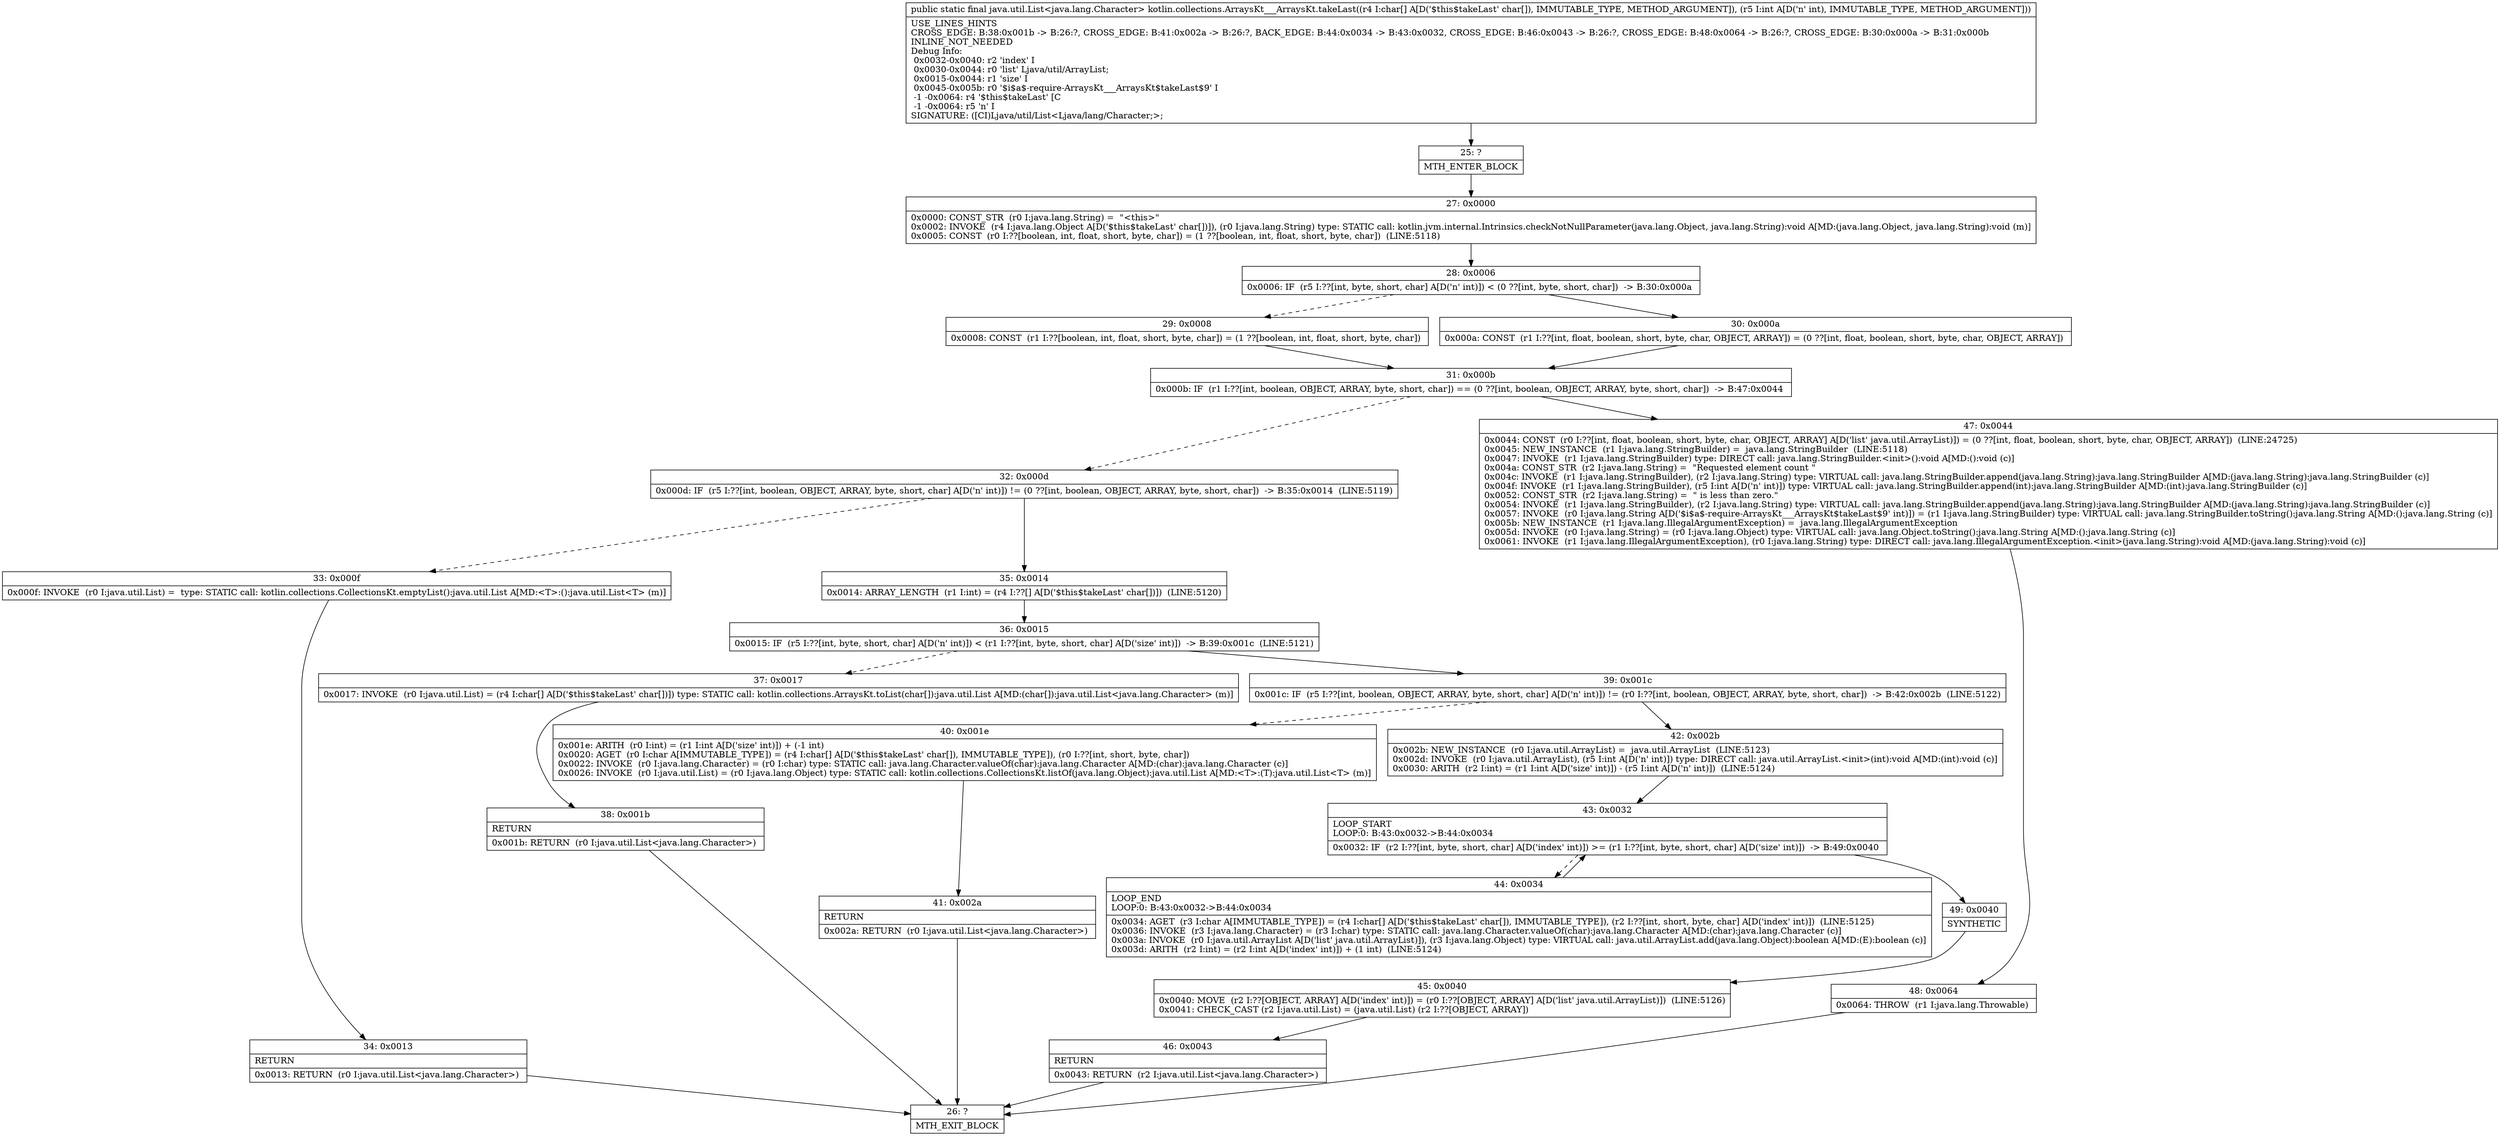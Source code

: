 digraph "CFG forkotlin.collections.ArraysKt___ArraysKt.takeLast([CI)Ljava\/util\/List;" {
Node_25 [shape=record,label="{25\:\ ?|MTH_ENTER_BLOCK\l}"];
Node_27 [shape=record,label="{27\:\ 0x0000|0x0000: CONST_STR  (r0 I:java.lang.String) =  \"\<this\>\" \l0x0002: INVOKE  (r4 I:java.lang.Object A[D('$this$takeLast' char[])]), (r0 I:java.lang.String) type: STATIC call: kotlin.jvm.internal.Intrinsics.checkNotNullParameter(java.lang.Object, java.lang.String):void A[MD:(java.lang.Object, java.lang.String):void (m)]\l0x0005: CONST  (r0 I:??[boolean, int, float, short, byte, char]) = (1 ??[boolean, int, float, short, byte, char])  (LINE:5118)\l}"];
Node_28 [shape=record,label="{28\:\ 0x0006|0x0006: IF  (r5 I:??[int, byte, short, char] A[D('n' int)]) \< (0 ??[int, byte, short, char])  \-\> B:30:0x000a \l}"];
Node_29 [shape=record,label="{29\:\ 0x0008|0x0008: CONST  (r1 I:??[boolean, int, float, short, byte, char]) = (1 ??[boolean, int, float, short, byte, char]) \l}"];
Node_31 [shape=record,label="{31\:\ 0x000b|0x000b: IF  (r1 I:??[int, boolean, OBJECT, ARRAY, byte, short, char]) == (0 ??[int, boolean, OBJECT, ARRAY, byte, short, char])  \-\> B:47:0x0044 \l}"];
Node_32 [shape=record,label="{32\:\ 0x000d|0x000d: IF  (r5 I:??[int, boolean, OBJECT, ARRAY, byte, short, char] A[D('n' int)]) != (0 ??[int, boolean, OBJECT, ARRAY, byte, short, char])  \-\> B:35:0x0014  (LINE:5119)\l}"];
Node_33 [shape=record,label="{33\:\ 0x000f|0x000f: INVOKE  (r0 I:java.util.List) =  type: STATIC call: kotlin.collections.CollectionsKt.emptyList():java.util.List A[MD:\<T\>:():java.util.List\<T\> (m)]\l}"];
Node_34 [shape=record,label="{34\:\ 0x0013|RETURN\l|0x0013: RETURN  (r0 I:java.util.List\<java.lang.Character\>) \l}"];
Node_26 [shape=record,label="{26\:\ ?|MTH_EXIT_BLOCK\l}"];
Node_35 [shape=record,label="{35\:\ 0x0014|0x0014: ARRAY_LENGTH  (r1 I:int) = (r4 I:??[] A[D('$this$takeLast' char[])])  (LINE:5120)\l}"];
Node_36 [shape=record,label="{36\:\ 0x0015|0x0015: IF  (r5 I:??[int, byte, short, char] A[D('n' int)]) \< (r1 I:??[int, byte, short, char] A[D('size' int)])  \-\> B:39:0x001c  (LINE:5121)\l}"];
Node_37 [shape=record,label="{37\:\ 0x0017|0x0017: INVOKE  (r0 I:java.util.List) = (r4 I:char[] A[D('$this$takeLast' char[])]) type: STATIC call: kotlin.collections.ArraysKt.toList(char[]):java.util.List A[MD:(char[]):java.util.List\<java.lang.Character\> (m)]\l}"];
Node_38 [shape=record,label="{38\:\ 0x001b|RETURN\l|0x001b: RETURN  (r0 I:java.util.List\<java.lang.Character\>) \l}"];
Node_39 [shape=record,label="{39\:\ 0x001c|0x001c: IF  (r5 I:??[int, boolean, OBJECT, ARRAY, byte, short, char] A[D('n' int)]) != (r0 I:??[int, boolean, OBJECT, ARRAY, byte, short, char])  \-\> B:42:0x002b  (LINE:5122)\l}"];
Node_40 [shape=record,label="{40\:\ 0x001e|0x001e: ARITH  (r0 I:int) = (r1 I:int A[D('size' int)]) + (\-1 int) \l0x0020: AGET  (r0 I:char A[IMMUTABLE_TYPE]) = (r4 I:char[] A[D('$this$takeLast' char[]), IMMUTABLE_TYPE]), (r0 I:??[int, short, byte, char]) \l0x0022: INVOKE  (r0 I:java.lang.Character) = (r0 I:char) type: STATIC call: java.lang.Character.valueOf(char):java.lang.Character A[MD:(char):java.lang.Character (c)]\l0x0026: INVOKE  (r0 I:java.util.List) = (r0 I:java.lang.Object) type: STATIC call: kotlin.collections.CollectionsKt.listOf(java.lang.Object):java.util.List A[MD:\<T\>:(T):java.util.List\<T\> (m)]\l}"];
Node_41 [shape=record,label="{41\:\ 0x002a|RETURN\l|0x002a: RETURN  (r0 I:java.util.List\<java.lang.Character\>) \l}"];
Node_42 [shape=record,label="{42\:\ 0x002b|0x002b: NEW_INSTANCE  (r0 I:java.util.ArrayList) =  java.util.ArrayList  (LINE:5123)\l0x002d: INVOKE  (r0 I:java.util.ArrayList), (r5 I:int A[D('n' int)]) type: DIRECT call: java.util.ArrayList.\<init\>(int):void A[MD:(int):void (c)]\l0x0030: ARITH  (r2 I:int) = (r1 I:int A[D('size' int)]) \- (r5 I:int A[D('n' int)])  (LINE:5124)\l}"];
Node_43 [shape=record,label="{43\:\ 0x0032|LOOP_START\lLOOP:0: B:43:0x0032\-\>B:44:0x0034\l|0x0032: IF  (r2 I:??[int, byte, short, char] A[D('index' int)]) \>= (r1 I:??[int, byte, short, char] A[D('size' int)])  \-\> B:49:0x0040 \l}"];
Node_44 [shape=record,label="{44\:\ 0x0034|LOOP_END\lLOOP:0: B:43:0x0032\-\>B:44:0x0034\l|0x0034: AGET  (r3 I:char A[IMMUTABLE_TYPE]) = (r4 I:char[] A[D('$this$takeLast' char[]), IMMUTABLE_TYPE]), (r2 I:??[int, short, byte, char] A[D('index' int)])  (LINE:5125)\l0x0036: INVOKE  (r3 I:java.lang.Character) = (r3 I:char) type: STATIC call: java.lang.Character.valueOf(char):java.lang.Character A[MD:(char):java.lang.Character (c)]\l0x003a: INVOKE  (r0 I:java.util.ArrayList A[D('list' java.util.ArrayList)]), (r3 I:java.lang.Object) type: VIRTUAL call: java.util.ArrayList.add(java.lang.Object):boolean A[MD:(E):boolean (c)]\l0x003d: ARITH  (r2 I:int) = (r2 I:int A[D('index' int)]) + (1 int)  (LINE:5124)\l}"];
Node_49 [shape=record,label="{49\:\ 0x0040|SYNTHETIC\l}"];
Node_45 [shape=record,label="{45\:\ 0x0040|0x0040: MOVE  (r2 I:??[OBJECT, ARRAY] A[D('index' int)]) = (r0 I:??[OBJECT, ARRAY] A[D('list' java.util.ArrayList)])  (LINE:5126)\l0x0041: CHECK_CAST (r2 I:java.util.List) = (java.util.List) (r2 I:??[OBJECT, ARRAY]) \l}"];
Node_46 [shape=record,label="{46\:\ 0x0043|RETURN\l|0x0043: RETURN  (r2 I:java.util.List\<java.lang.Character\>) \l}"];
Node_47 [shape=record,label="{47\:\ 0x0044|0x0044: CONST  (r0 I:??[int, float, boolean, short, byte, char, OBJECT, ARRAY] A[D('list' java.util.ArrayList)]) = (0 ??[int, float, boolean, short, byte, char, OBJECT, ARRAY])  (LINE:24725)\l0x0045: NEW_INSTANCE  (r1 I:java.lang.StringBuilder) =  java.lang.StringBuilder  (LINE:5118)\l0x0047: INVOKE  (r1 I:java.lang.StringBuilder) type: DIRECT call: java.lang.StringBuilder.\<init\>():void A[MD:():void (c)]\l0x004a: CONST_STR  (r2 I:java.lang.String) =  \"Requested element count \" \l0x004c: INVOKE  (r1 I:java.lang.StringBuilder), (r2 I:java.lang.String) type: VIRTUAL call: java.lang.StringBuilder.append(java.lang.String):java.lang.StringBuilder A[MD:(java.lang.String):java.lang.StringBuilder (c)]\l0x004f: INVOKE  (r1 I:java.lang.StringBuilder), (r5 I:int A[D('n' int)]) type: VIRTUAL call: java.lang.StringBuilder.append(int):java.lang.StringBuilder A[MD:(int):java.lang.StringBuilder (c)]\l0x0052: CONST_STR  (r2 I:java.lang.String) =  \" is less than zero.\" \l0x0054: INVOKE  (r1 I:java.lang.StringBuilder), (r2 I:java.lang.String) type: VIRTUAL call: java.lang.StringBuilder.append(java.lang.String):java.lang.StringBuilder A[MD:(java.lang.String):java.lang.StringBuilder (c)]\l0x0057: INVOKE  (r0 I:java.lang.String A[D('$i$a$\-require\-ArraysKt___ArraysKt$takeLast$9' int)]) = (r1 I:java.lang.StringBuilder) type: VIRTUAL call: java.lang.StringBuilder.toString():java.lang.String A[MD:():java.lang.String (c)]\l0x005b: NEW_INSTANCE  (r1 I:java.lang.IllegalArgumentException) =  java.lang.IllegalArgumentException \l0x005d: INVOKE  (r0 I:java.lang.String) = (r0 I:java.lang.Object) type: VIRTUAL call: java.lang.Object.toString():java.lang.String A[MD:():java.lang.String (c)]\l0x0061: INVOKE  (r1 I:java.lang.IllegalArgumentException), (r0 I:java.lang.String) type: DIRECT call: java.lang.IllegalArgumentException.\<init\>(java.lang.String):void A[MD:(java.lang.String):void (c)]\l}"];
Node_48 [shape=record,label="{48\:\ 0x0064|0x0064: THROW  (r1 I:java.lang.Throwable) \l}"];
Node_30 [shape=record,label="{30\:\ 0x000a|0x000a: CONST  (r1 I:??[int, float, boolean, short, byte, char, OBJECT, ARRAY]) = (0 ??[int, float, boolean, short, byte, char, OBJECT, ARRAY]) \l}"];
MethodNode[shape=record,label="{public static final java.util.List\<java.lang.Character\> kotlin.collections.ArraysKt___ArraysKt.takeLast((r4 I:char[] A[D('$this$takeLast' char[]), IMMUTABLE_TYPE, METHOD_ARGUMENT]), (r5 I:int A[D('n' int), IMMUTABLE_TYPE, METHOD_ARGUMENT]))  | USE_LINES_HINTS\lCROSS_EDGE: B:38:0x001b \-\> B:26:?, CROSS_EDGE: B:41:0x002a \-\> B:26:?, BACK_EDGE: B:44:0x0034 \-\> B:43:0x0032, CROSS_EDGE: B:46:0x0043 \-\> B:26:?, CROSS_EDGE: B:48:0x0064 \-\> B:26:?, CROSS_EDGE: B:30:0x000a \-\> B:31:0x000b\lINLINE_NOT_NEEDED\lDebug Info:\l  0x0032\-0x0040: r2 'index' I\l  0x0030\-0x0044: r0 'list' Ljava\/util\/ArrayList;\l  0x0015\-0x0044: r1 'size' I\l  0x0045\-0x005b: r0 '$i$a$\-require\-ArraysKt___ArraysKt$takeLast$9' I\l  \-1 \-0x0064: r4 '$this$takeLast' [C\l  \-1 \-0x0064: r5 'n' I\lSIGNATURE: ([CI)Ljava\/util\/List\<Ljava\/lang\/Character;\>;\l}"];
MethodNode -> Node_25;Node_25 -> Node_27;
Node_27 -> Node_28;
Node_28 -> Node_29[style=dashed];
Node_28 -> Node_30;
Node_29 -> Node_31;
Node_31 -> Node_32[style=dashed];
Node_31 -> Node_47;
Node_32 -> Node_33[style=dashed];
Node_32 -> Node_35;
Node_33 -> Node_34;
Node_34 -> Node_26;
Node_35 -> Node_36;
Node_36 -> Node_37[style=dashed];
Node_36 -> Node_39;
Node_37 -> Node_38;
Node_38 -> Node_26;
Node_39 -> Node_40[style=dashed];
Node_39 -> Node_42;
Node_40 -> Node_41;
Node_41 -> Node_26;
Node_42 -> Node_43;
Node_43 -> Node_44[style=dashed];
Node_43 -> Node_49;
Node_44 -> Node_43;
Node_49 -> Node_45;
Node_45 -> Node_46;
Node_46 -> Node_26;
Node_47 -> Node_48;
Node_48 -> Node_26;
Node_30 -> Node_31;
}

